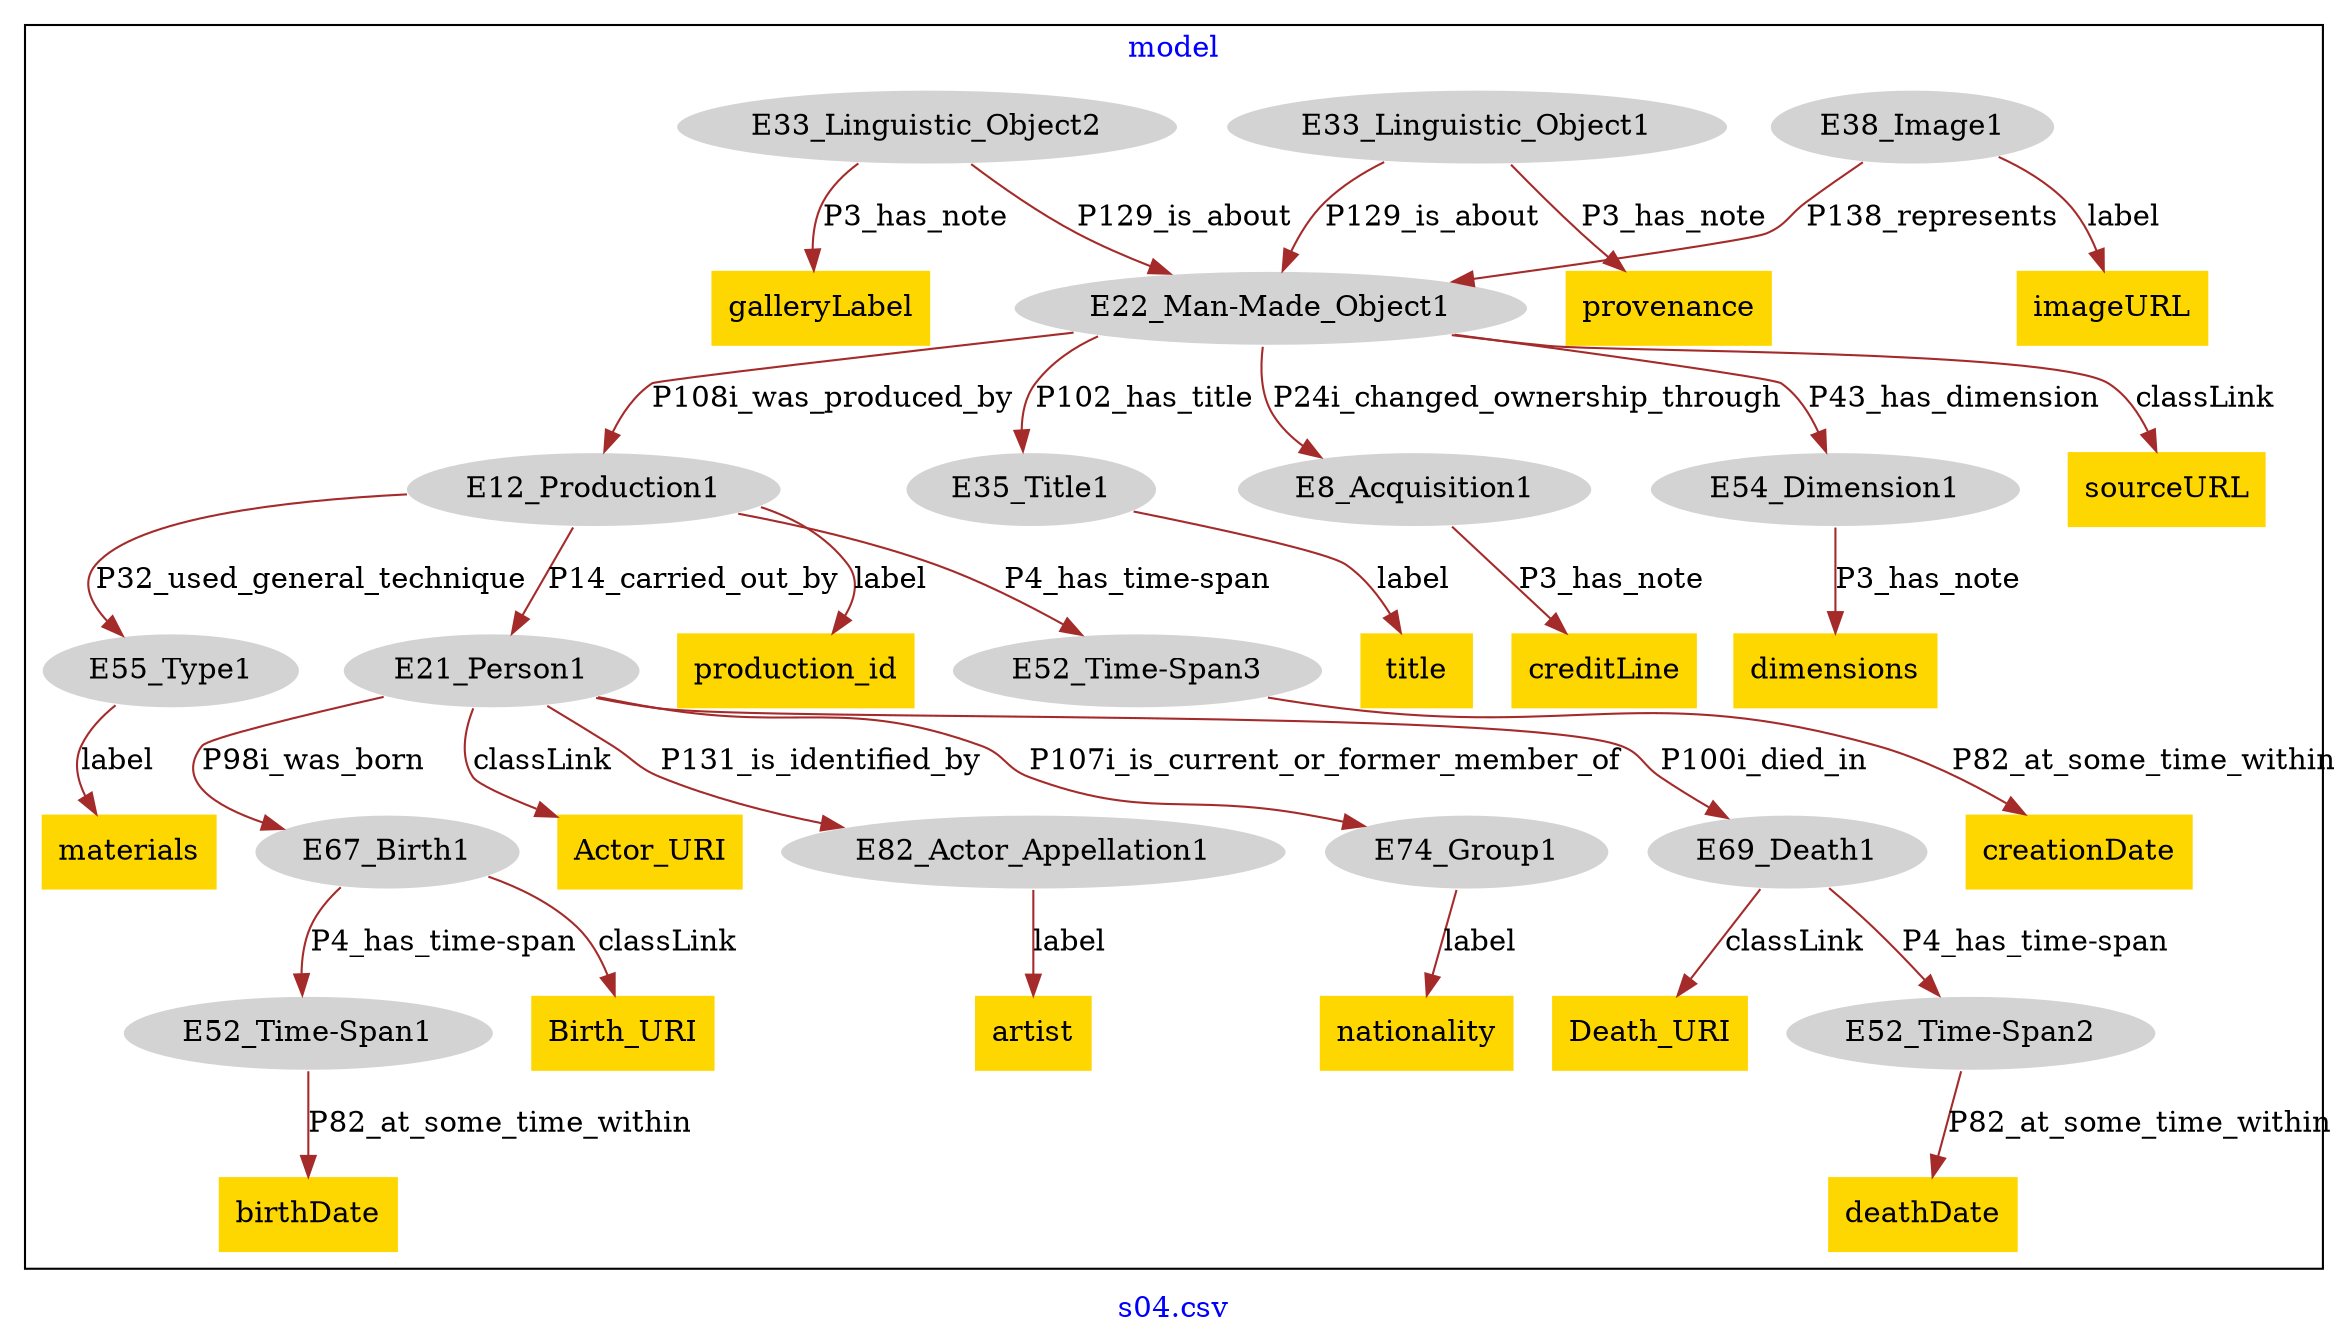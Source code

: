 digraph n0 {
fontcolor="blue"
remincross="true"
label="s04.csv"
subgraph cluster {
label="model"
n2[style="filled",color="white",fillcolor="lightgray",label="E21_Person1"];
n3[style="filled",color="white",fillcolor="lightgray",label="E82_Actor_Appellation1"];
n4[style="filled",color="white",fillcolor="lightgray",label="E52_Time-Span2"];
n5[shape="plaintext",style="filled",fillcolor="gold",label="deathDate"];
n6[style="filled",color="white",fillcolor="lightgray",label="E12_Production1"];
n7[shape="plaintext",style="filled",fillcolor="gold",label="production_id"];
n8[style="filled",color="white",fillcolor="lightgray",label="E38_Image1"];
n9[shape="plaintext",style="filled",fillcolor="gold",label="imageURL"];
n10[style="filled",color="white",fillcolor="lightgray",label="E74_Group1"];
n11[style="filled",color="white",fillcolor="lightgray",label="E33_Linguistic_Object1"];
n12[style="filled",color="white",fillcolor="lightgray",label="E22_Man-Made_Object1"];
n13[style="filled",color="white",fillcolor="lightgray",label="E35_Title1"];
n14[shape="plaintext",style="filled",fillcolor="gold",label="title"];
n15[style="filled",color="white",fillcolor="lightgray",label="E69_Death1"];
n16[shape="plaintext",style="filled",fillcolor="gold",label="artist"];
n17[style="filled",color="white",fillcolor="lightgray",label="E52_Time-Span3"];
n18[shape="plaintext",style="filled",fillcolor="gold",label="creationDate"];
n19[style="filled",color="white",fillcolor="lightgray",label="E8_Acquisition1"];
n20[style="filled",color="white",fillcolor="lightgray",label="E55_Type1"];
n21[style="filled",color="white",fillcolor="lightgray",label="E52_Time-Span1"];
n22[shape="plaintext",style="filled",fillcolor="gold",label="birthDate"];
n23[shape="plaintext",style="filled",fillcolor="gold",label="Death_URI"];
n24[style="filled",color="white",fillcolor="lightgray",label="E33_Linguistic_Object2"];
n25[shape="plaintext",style="filled",fillcolor="gold",label="galleryLabel"];
n26[style="filled",color="white",fillcolor="lightgray",label="E67_Birth1"];
n27[shape="plaintext",style="filled",fillcolor="gold",label="Birth_URI"];
n28[shape="plaintext",style="filled",fillcolor="gold",label="nationality"];
n29[shape="plaintext",style="filled",fillcolor="gold",label="provenance"];
n30[style="filled",color="white",fillcolor="lightgray",label="E54_Dimension1"];
n31[shape="plaintext",style="filled",fillcolor="gold",label="dimensions"];
n32[shape="plaintext",style="filled",fillcolor="gold",label="creditLine"];
n33[shape="plaintext",style="filled",fillcolor="gold",label="materials"];
n34[shape="plaintext",style="filled",fillcolor="gold",label="sourceURL"];
n35[shape="plaintext",style="filled",fillcolor="gold",label="Actor_URI"];
}
n2 -> n3[color="brown",fontcolor="black",label="P131_is_identified_by"]
n4 -> n5[color="brown",fontcolor="black",label="P82_at_some_time_within"]
n6 -> n7[color="brown",fontcolor="black",label="label"]
n8 -> n9[color="brown",fontcolor="black",label="label"]
n2 -> n10[color="brown",fontcolor="black",label="P107i_is_current_or_former_member_of"]
n11 -> n12[color="brown",fontcolor="black",label="P129_is_about"]
n13 -> n14[color="brown",fontcolor="black",label="label"]
n15 -> n4[color="brown",fontcolor="black",label="P4_has_time-span"]
n12 -> n13[color="brown",fontcolor="black",label="P102_has_title"]
n3 -> n16[color="brown",fontcolor="black",label="label"]
n17 -> n18[color="brown",fontcolor="black",label="P82_at_some_time_within"]
n12 -> n19[color="brown",fontcolor="black",label="P24i_changed_ownership_through"]
n6 -> n20[color="brown",fontcolor="black",label="P32_used_general_technique"]
n21 -> n22[color="brown",fontcolor="black",label="P82_at_some_time_within"]
n15 -> n23[color="brown",fontcolor="black",label="classLink"]
n12 -> n6[color="brown",fontcolor="black",label="P108i_was_produced_by"]
n24 -> n25[color="brown",fontcolor="black",label="P3_has_note"]
n6 -> n17[color="brown",fontcolor="black",label="P4_has_time-span"]
n26 -> n27[color="brown",fontcolor="black",label="classLink"]
n2 -> n26[color="brown",fontcolor="black",label="P98i_was_born"]
n10 -> n28[color="brown",fontcolor="black",label="label"]
n11 -> n29[color="brown",fontcolor="black",label="P3_has_note"]
n6 -> n2[color="brown",fontcolor="black",label="P14_carried_out_by"]
n30 -> n31[color="brown",fontcolor="black",label="P3_has_note"]
n2 -> n15[color="brown",fontcolor="black",label="P100i_died_in"]
n19 -> n32[color="brown",fontcolor="black",label="P3_has_note"]
n26 -> n21[color="brown",fontcolor="black",label="P4_has_time-span"]
n24 -> n12[color="brown",fontcolor="black",label="P129_is_about"]
n12 -> n30[color="brown",fontcolor="black",label="P43_has_dimension"]
n20 -> n33[color="brown",fontcolor="black",label="label"]
n8 -> n12[color="brown",fontcolor="black",label="P138_represents"]
n12 -> n34[color="brown",fontcolor="black",label="classLink"]
n2 -> n35[color="brown",fontcolor="black",label="classLink"]
}
